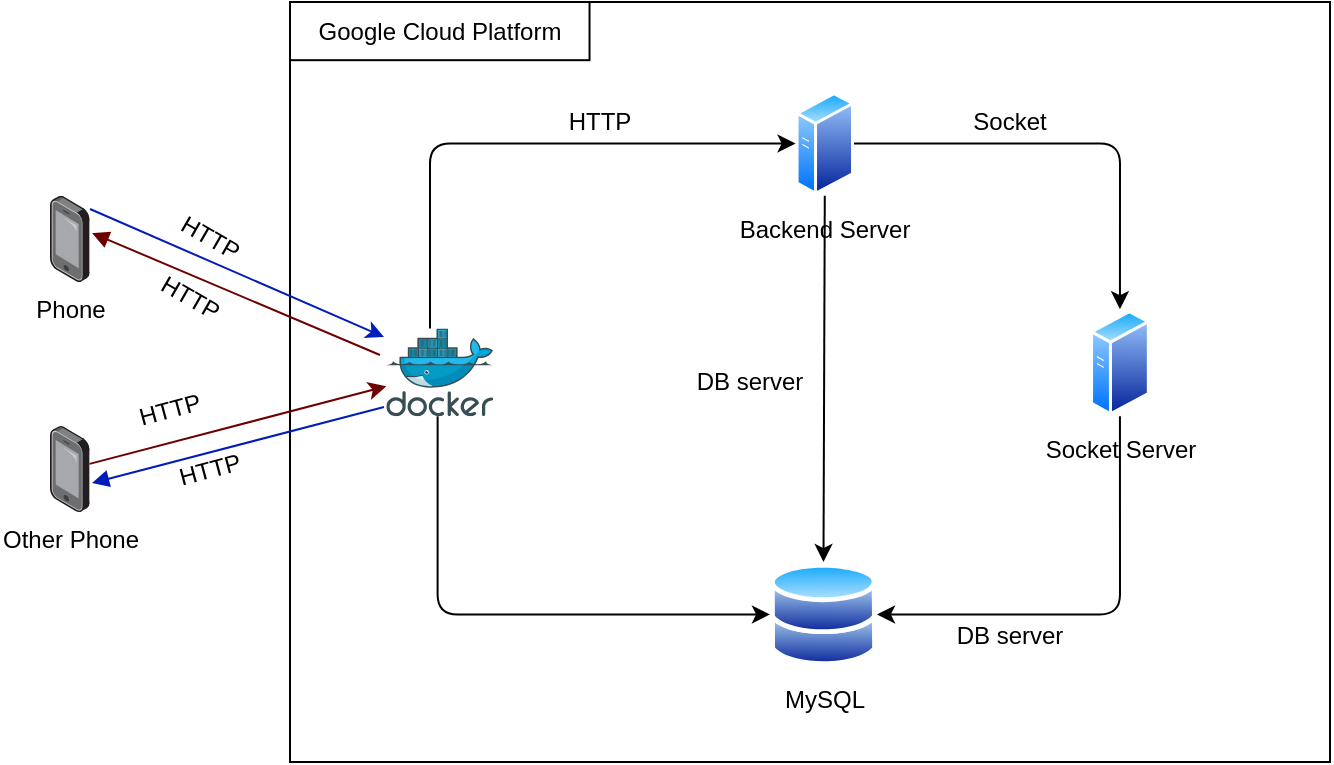 <mxfile>
    <diagram id="wTBfBqCN-kI_BH1A_D-o" name="Page-1">
        <mxGraphModel dx="906" dy="682" grid="0" gridSize="10" guides="1" tooltips="1" connect="1" arrows="1" fold="1" page="1" pageScale="1" pageWidth="850" pageHeight="1100" math="0" shadow="0">
            <root>
                <mxCell id="0"/>
                <mxCell id="1" parent="0"/>
                <mxCell id="16" value="" style="rounded=0;whiteSpace=wrap;html=1;" parent="1" vertex="1">
                    <mxGeometry x="240" y="80" width="520" height="380" as="geometry"/>
                </mxCell>
                <mxCell id="6" value="Phone" style="points=[];aspect=fixed;html=1;align=center;shadow=0;dashed=0;image;image=img/lib/allied_telesis/computer_and_terminals/Smartphone.svg;" parent="1" vertex="1">
                    <mxGeometry x="120.0" y="176.85" width="19.8" height="43.2" as="geometry"/>
                </mxCell>
                <mxCell id="11" value="Other Phone" style="points=[];aspect=fixed;html=1;align=center;shadow=0;dashed=0;image;image=img/lib/allied_telesis/computer_and_terminals/Smartphone.svg;" parent="1" vertex="1">
                    <mxGeometry x="120.0" y="291.92" width="19.8" height="43.2" as="geometry"/>
                </mxCell>
                <mxCell id="19" value="" style="endArrow=classic;html=1;entryX=-0.021;entryY=0.097;entryDx=0;entryDy=0;entryPerimeter=0;fillColor=#0050ef;strokeColor=#001DBC;exitX=1.01;exitY=0.154;exitDx=0;exitDy=0;exitPerimeter=0;" parent="1" source="6" target="7" edge="1">
                    <mxGeometry width="50" height="50" relative="1" as="geometry">
                        <mxPoint x="400" y="330" as="sourcePoint"/>
                        <mxPoint x="450" y="280" as="targetPoint"/>
                    </mxGeometry>
                </mxCell>
                <mxCell id="20" value="" style="endArrow=classic;html=1;fillColor=#a20025;strokeColor=#6F0000;" parent="1" source="11" target="7" edge="1">
                    <mxGeometry width="50" height="50" relative="1" as="geometry">
                        <mxPoint x="400" y="330" as="sourcePoint"/>
                        <mxPoint x="450" y="280" as="targetPoint"/>
                    </mxGeometry>
                </mxCell>
                <mxCell id="17" value="Google Cloud Platform" style="text;html=1;strokeColor=default;fillColor=none;align=center;verticalAlign=middle;whiteSpace=wrap;rounded=0;" parent="1" vertex="1">
                    <mxGeometry x="240" y="80" width="149.767" height="29.091" as="geometry"/>
                </mxCell>
                <mxCell id="13" value="Backend Server" style="aspect=fixed;perimeter=ellipsePerimeter;html=1;align=center;shadow=0;dashed=0;spacingTop=3;image;image=img/lib/active_directory/generic_server.svg;" parent="1" vertex="1">
                    <mxGeometry x="492.787" y="124.69" width="29.215" height="52.162" as="geometry"/>
                </mxCell>
                <mxCell id="7" value="" style="sketch=0;aspect=fixed;html=1;points=[];align=center;image;fontSize=12;image=img/lib/mscae/Docker.svg;" parent="1" vertex="1">
                    <mxGeometry x="288.138" y="243.249" width="53.488" height="43.86" as="geometry"/>
                </mxCell>
                <mxCell id="14" value="Socket Server" style="aspect=fixed;perimeter=ellipsePerimeter;html=1;align=center;shadow=0;dashed=0;spacingTop=3;image;image=img/lib/active_directory/generic_server.svg;" parent="1" vertex="1">
                    <mxGeometry x="639.996" y="233.624" width="29.953" height="53.488" as="geometry"/>
                </mxCell>
                <mxCell id="10" value="MySQL" style="aspect=fixed;perimeter=ellipsePerimeter;html=1;align=center;shadow=0;dashed=0;spacingTop=3;image;image=img/lib/active_directory/databases.svg;" parent="1" vertex="1">
                    <mxGeometry x="479.999" y="360.001" width="53.488" height="52.419" as="geometry"/>
                </mxCell>
                <mxCell id="23" value="" style="endArrow=classic;html=1;exitX=0.48;exitY=1;exitDx=0;exitDy=0;exitPerimeter=0;entryX=0;entryY=0.5;entryDx=0;entryDy=0;edgeStyle=orthogonalEdgeStyle;" parent="1" source="7" target="10" edge="1">
                    <mxGeometry width="50" height="50" relative="1" as="geometry">
                        <mxPoint x="411.163" y="355.862" as="sourcePoint"/>
                        <mxPoint x="464.651" y="300.69" as="targetPoint"/>
                    </mxGeometry>
                </mxCell>
                <mxCell id="24" value="" style="endArrow=classic;html=1;edgeStyle=orthogonalEdgeStyle;entryX=0;entryY=0.5;entryDx=0;entryDy=0;" parent="1" source="7" target="13" edge="1">
                    <mxGeometry width="50" height="50" relative="1" as="geometry">
                        <mxPoint x="411.163" y="355.862" as="sourcePoint"/>
                        <mxPoint x="464.651" y="300.69" as="targetPoint"/>
                        <Array as="points">
                            <mxPoint x="310" y="151"/>
                        </Array>
                    </mxGeometry>
                </mxCell>
                <mxCell id="26" value="" style="endArrow=none;html=1;startArrow=block;startFill=1;endFill=0;fillColor=#0050ef;strokeColor=#001DBC;exitX=1.061;exitY=0.662;exitDx=0;exitDy=0;exitPerimeter=0;entryX=-0.021;entryY=0.895;entryDx=0;entryDy=0;entryPerimeter=0;" parent="1" source="11" target="7" edge="1">
                    <mxGeometry width="50" height="50" relative="1" as="geometry">
                        <mxPoint x="140" y="320" as="sourcePoint"/>
                        <mxPoint x="290" y="280" as="targetPoint"/>
                    </mxGeometry>
                </mxCell>
                <mxCell id="28" value="" style="endArrow=none;html=1;entryX=-0.059;entryY=0.302;entryDx=0;entryDy=0;entryPerimeter=0;exitX=1.061;exitY=0.432;exitDx=0;exitDy=0;exitPerimeter=0;startArrow=block;startFill=1;endFill=0;fillColor=#a20025;strokeColor=#6F0000;" parent="1" source="6" target="7" edge="1">
                    <mxGeometry width="50" height="50" relative="1" as="geometry">
                        <mxPoint x="90" y="290" as="sourcePoint"/>
                        <mxPoint x="140" y="240" as="targetPoint"/>
                    </mxGeometry>
                </mxCell>
                <mxCell id="29" value="" style="endArrow=classic;html=1;entryX=1;entryY=0.5;entryDx=0;entryDy=0;exitX=0.5;exitY=1;exitDx=0;exitDy=0;edgeStyle=orthogonalEdgeStyle;" parent="1" source="14" target="10" edge="1">
                    <mxGeometry width="50" height="50" relative="1" as="geometry">
                        <mxPoint x="440" y="350" as="sourcePoint"/>
                        <mxPoint x="490" y="300" as="targetPoint"/>
                    </mxGeometry>
                </mxCell>
                <mxCell id="31" value="" style="endArrow=classic;html=1;exitX=0.5;exitY=1;exitDx=0;exitDy=0;entryX=0.5;entryY=0;entryDx=0;entryDy=0;" parent="1" source="13" target="10" edge="1">
                    <mxGeometry width="50" height="50" relative="1" as="geometry">
                        <mxPoint x="440" y="310" as="sourcePoint"/>
                        <mxPoint x="490" y="260" as="targetPoint"/>
                    </mxGeometry>
                </mxCell>
                <mxCell id="32" value="" style="endArrow=classic;html=1;exitX=1;exitY=0.5;exitDx=0;exitDy=0;entryX=0.5;entryY=0;entryDx=0;entryDy=0;edgeStyle=orthogonalEdgeStyle;" parent="1" source="13" target="14" edge="1">
                    <mxGeometry width="50" height="50" relative="1" as="geometry">
                        <mxPoint x="440" y="310" as="sourcePoint"/>
                        <mxPoint x="490" y="260" as="targetPoint"/>
                    </mxGeometry>
                </mxCell>
                <mxCell id="33" value="HTTP" style="text;html=1;strokeColor=none;fillColor=none;align=center;verticalAlign=middle;whiteSpace=wrap;rounded=0;" parent="1" vertex="1">
                    <mxGeometry x="365" y="124.69" width="60" height="30" as="geometry"/>
                </mxCell>
                <mxCell id="34" value="Socket" style="text;html=1;strokeColor=none;fillColor=none;align=center;verticalAlign=middle;whiteSpace=wrap;rounded=0;" parent="1" vertex="1">
                    <mxGeometry x="570" y="124.69" width="60" height="30" as="geometry"/>
                </mxCell>
                <mxCell id="35" value="DB server" style="text;html=1;strokeColor=none;fillColor=none;align=center;verticalAlign=middle;whiteSpace=wrap;rounded=0;" parent="1" vertex="1">
                    <mxGeometry x="430" y="255" width="80" height="30" as="geometry"/>
                </mxCell>
                <mxCell id="36" value="DB server" style="text;html=1;strokeColor=none;fillColor=none;align=center;verticalAlign=middle;whiteSpace=wrap;rounded=0;" parent="1" vertex="1">
                    <mxGeometry x="560" y="382.42" width="80" height="30" as="geometry"/>
                </mxCell>
                <mxCell id="37" value="HTTP" style="text;html=1;strokeColor=none;fillColor=none;align=center;verticalAlign=middle;whiteSpace=wrap;rounded=0;rotation=30;" parent="1" vertex="1">
                    <mxGeometry x="170" y="183.45" width="60" height="30" as="geometry"/>
                </mxCell>
                <mxCell id="38" value="HTTP" style="text;html=1;strokeColor=none;fillColor=none;align=center;verticalAlign=middle;whiteSpace=wrap;rounded=0;rotation=-15;" parent="1" vertex="1">
                    <mxGeometry x="170" y="298.52" width="60" height="30" as="geometry"/>
                </mxCell>
                <mxCell id="40" value="HTTP" style="text;html=1;strokeColor=none;fillColor=none;align=center;verticalAlign=middle;whiteSpace=wrap;rounded=0;rotation=-15;" parent="1" vertex="1">
                    <mxGeometry x="150" y="268.52" width="60" height="30" as="geometry"/>
                </mxCell>
                <mxCell id="41" value="HTTP" style="text;html=1;strokeColor=none;fillColor=none;align=center;verticalAlign=middle;whiteSpace=wrap;rounded=0;rotation=30;" parent="1" vertex="1">
                    <mxGeometry x="160" y="213.45" width="60" height="30" as="geometry"/>
                </mxCell>
            </root>
        </mxGraphModel>
    </diagram>
</mxfile>